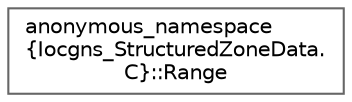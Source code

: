 digraph "Graphical Class Hierarchy"
{
 // INTERACTIVE_SVG=YES
 // LATEX_PDF_SIZE
  bgcolor="transparent";
  edge [fontname=Helvetica,fontsize=10,labelfontname=Helvetica,labelfontsize=10];
  node [fontname=Helvetica,fontsize=10,shape=box,height=0.2,width=0.4];
  rankdir="LR";
  Node0 [id="Node000000",label="anonymous_namespace\l\{Iocgns_StructuredZoneData.\lC\}::Range",height=0.2,width=0.4,color="grey40", fillcolor="white", style="filled",URL="$structanonymous__namespace_02Iocgns__StructuredZoneData_8C_03_1_1Range.html",tooltip=" "];
}
